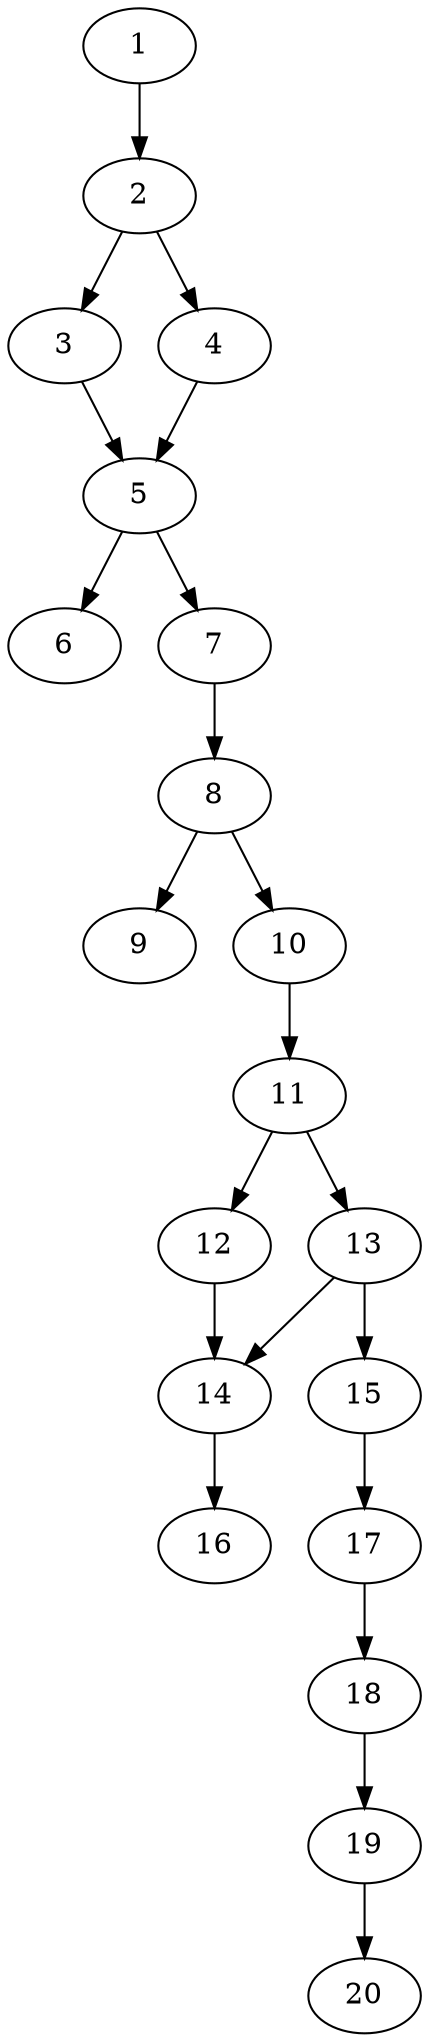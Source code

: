 // DAG automatically generated by daggen at Thu Oct  3 13:58:43 2019
// ./daggen --dot -n 20 --ccr 0.3 --fat 0.3 --regular 0.5 --density 0.6 --mindata 5242880 --maxdata 52428800 
digraph G {
  1 [size="86623573", alpha="0.11", expect_size="25987072"] 
  1 -> 2 [size ="25987072"]
  2 [size="93457067", alpha="0.20", expect_size="28037120"] 
  2 -> 3 [size ="28037120"]
  2 -> 4 [size ="28037120"]
  3 [size="72710827", alpha="0.03", expect_size="21813248"] 
  3 -> 5 [size ="21813248"]
  4 [size="45824000", alpha="0.10", expect_size="13747200"] 
  4 -> 5 [size ="13747200"]
  5 [size="78465707", alpha="0.10", expect_size="23539712"] 
  5 -> 6 [size ="23539712"]
  5 -> 7 [size ="23539712"]
  6 [size="150353920", alpha="0.17", expect_size="45106176"] 
  7 [size="51677867", alpha="0.18", expect_size="15503360"] 
  7 -> 8 [size ="15503360"]
  8 [size="50967893", alpha="0.16", expect_size="15290368"] 
  8 -> 9 [size ="15290368"]
  8 -> 10 [size ="15290368"]
  9 [size="86258347", alpha="0.12", expect_size="25877504"] 
  10 [size="18264747", alpha="0.14", expect_size="5479424"] 
  10 -> 11 [size ="5479424"]
  11 [size="27371520", alpha="0.11", expect_size="8211456"] 
  11 -> 12 [size ="8211456"]
  11 -> 13 [size ="8211456"]
  12 [size="114223787", alpha="0.04", expect_size="34267136"] 
  12 -> 14 [size ="34267136"]
  13 [size="110564693", alpha="0.11", expect_size="33169408"] 
  13 -> 14 [size ="33169408"]
  13 -> 15 [size ="33169408"]
  14 [size="133864107", alpha="0.01", expect_size="40159232"] 
  14 -> 16 [size ="40159232"]
  15 [size="53766827", alpha="0.10", expect_size="16130048"] 
  15 -> 17 [size ="16130048"]
  16 [size="129918293", alpha="0.13", expect_size="38975488"] 
  17 [size="105468587", alpha="0.14", expect_size="31640576"] 
  17 -> 18 [size ="31640576"]
  18 [size="89282560", alpha="0.19", expect_size="26784768"] 
  18 -> 19 [size ="26784768"]
  19 [size="58736640", alpha="0.04", expect_size="17620992"] 
  19 -> 20 [size ="17620992"]
  20 [size="155545600", alpha="0.10", expect_size="46663680"] 
}
